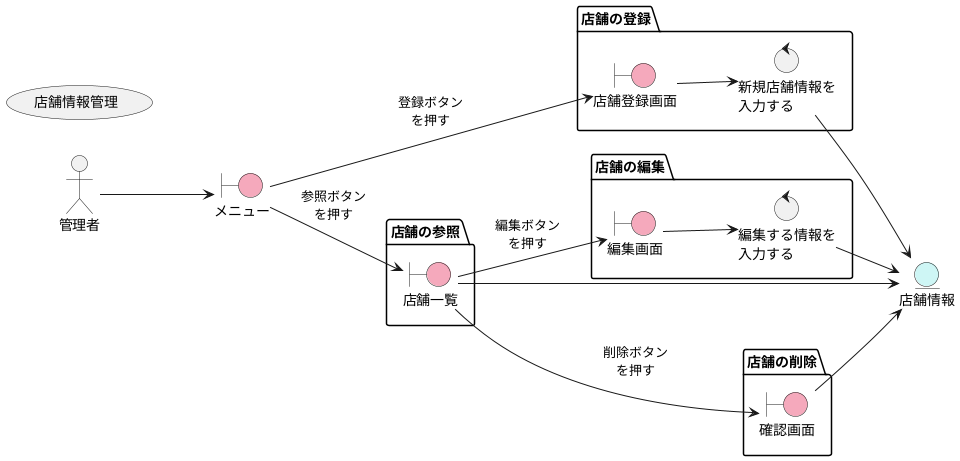 @startuml robustness
left to right direction

usecase "店舗情報管理" as TENPO

actor "管理者" as admin 
boundary "メニュー" as me #F5A9BC
entity "店舗情報" as tj  #CEF6F5

admin -[hidden]left- TENPO
admin --> me

package "店舗の登録"{
  boundary "店舗登録画面" as ttg #F5A9BC
  control "新規店舗情報を\n入力する" as in
  me --> ttg:"登録ボタン\nを押す"
  ttg --> in
}

package "店舗の参照"{
  boundary "店舗一覧" as ti #F5A9BC
  ti --> tj
  me --> ti:"参照ボタン\nを押す"
  
}

package "店舗の編集"{
  boundary "編集画面" as hg #F5A9BC
  control "編集する情報を\n入力する" as hj
  ti --> hg:"編集ボタン\nを押す"
  hg --> hj
  hj --> tj
}

package "店舗の削除"{
  boundary "確認画面" as kg #F5A9BC
  ti --> kg:"削除ボタン\nを押す"
  kg --> tj
}
in --> tj
@enduml